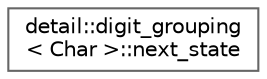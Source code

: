 digraph "类继承关系图"
{
 // LATEX_PDF_SIZE
  bgcolor="transparent";
  edge [fontname=Helvetica,fontsize=10,labelfontname=Helvetica,labelfontsize=10];
  node [fontname=Helvetica,fontsize=10,shape=box,height=0.2,width=0.4];
  rankdir="LR";
  Node0 [id="Node000000",label="detail::digit_grouping\l\< Char \>::next_state",height=0.2,width=0.4,color="grey40", fillcolor="white", style="filled",URL="$structdetail_1_1digit__grouping_1_1next__state.html",tooltip=" "];
}
